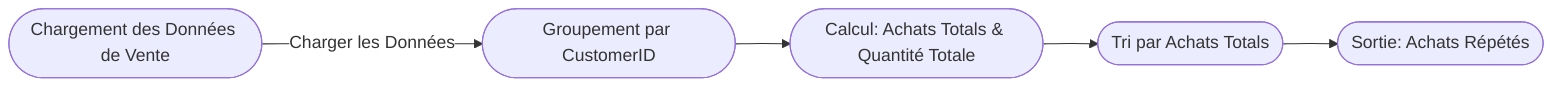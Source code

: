 %%{init: {'themeVariables': {'primaryColor': '#ffcc00', 'edgeLabelBackground':'#ffffff', 'tertiaryColor': '#ffffff', 'fontSize': 24}}}%%

flowchart LR
    A([Chargement des Données de Vente])
    B([Groupement par CustomerID])
    C([Calcul: Achats Totals & Quantité Totale])
    D([Tri par Achats Totals])
    E([Sortie: Achats Répétés])

    A -->|Charger les Données| B --> C --> D --> E